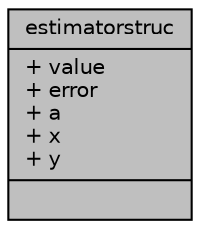 digraph "estimatorstruc"
{
 // INTERACTIVE_SVG=YES
  edge [fontname="Helvetica",fontsize="10",labelfontname="Helvetica",labelfontsize="10"];
  node [fontname="Helvetica",fontsize="10",shape=record];
  Node1 [label="{estimatorstruc\n|+ value\l+ error\l+ a\l+ x\l+ y\l|}",height=0.2,width=0.4,color="black", fillcolor="grey75", style="filled", fontcolor="black"];
}

